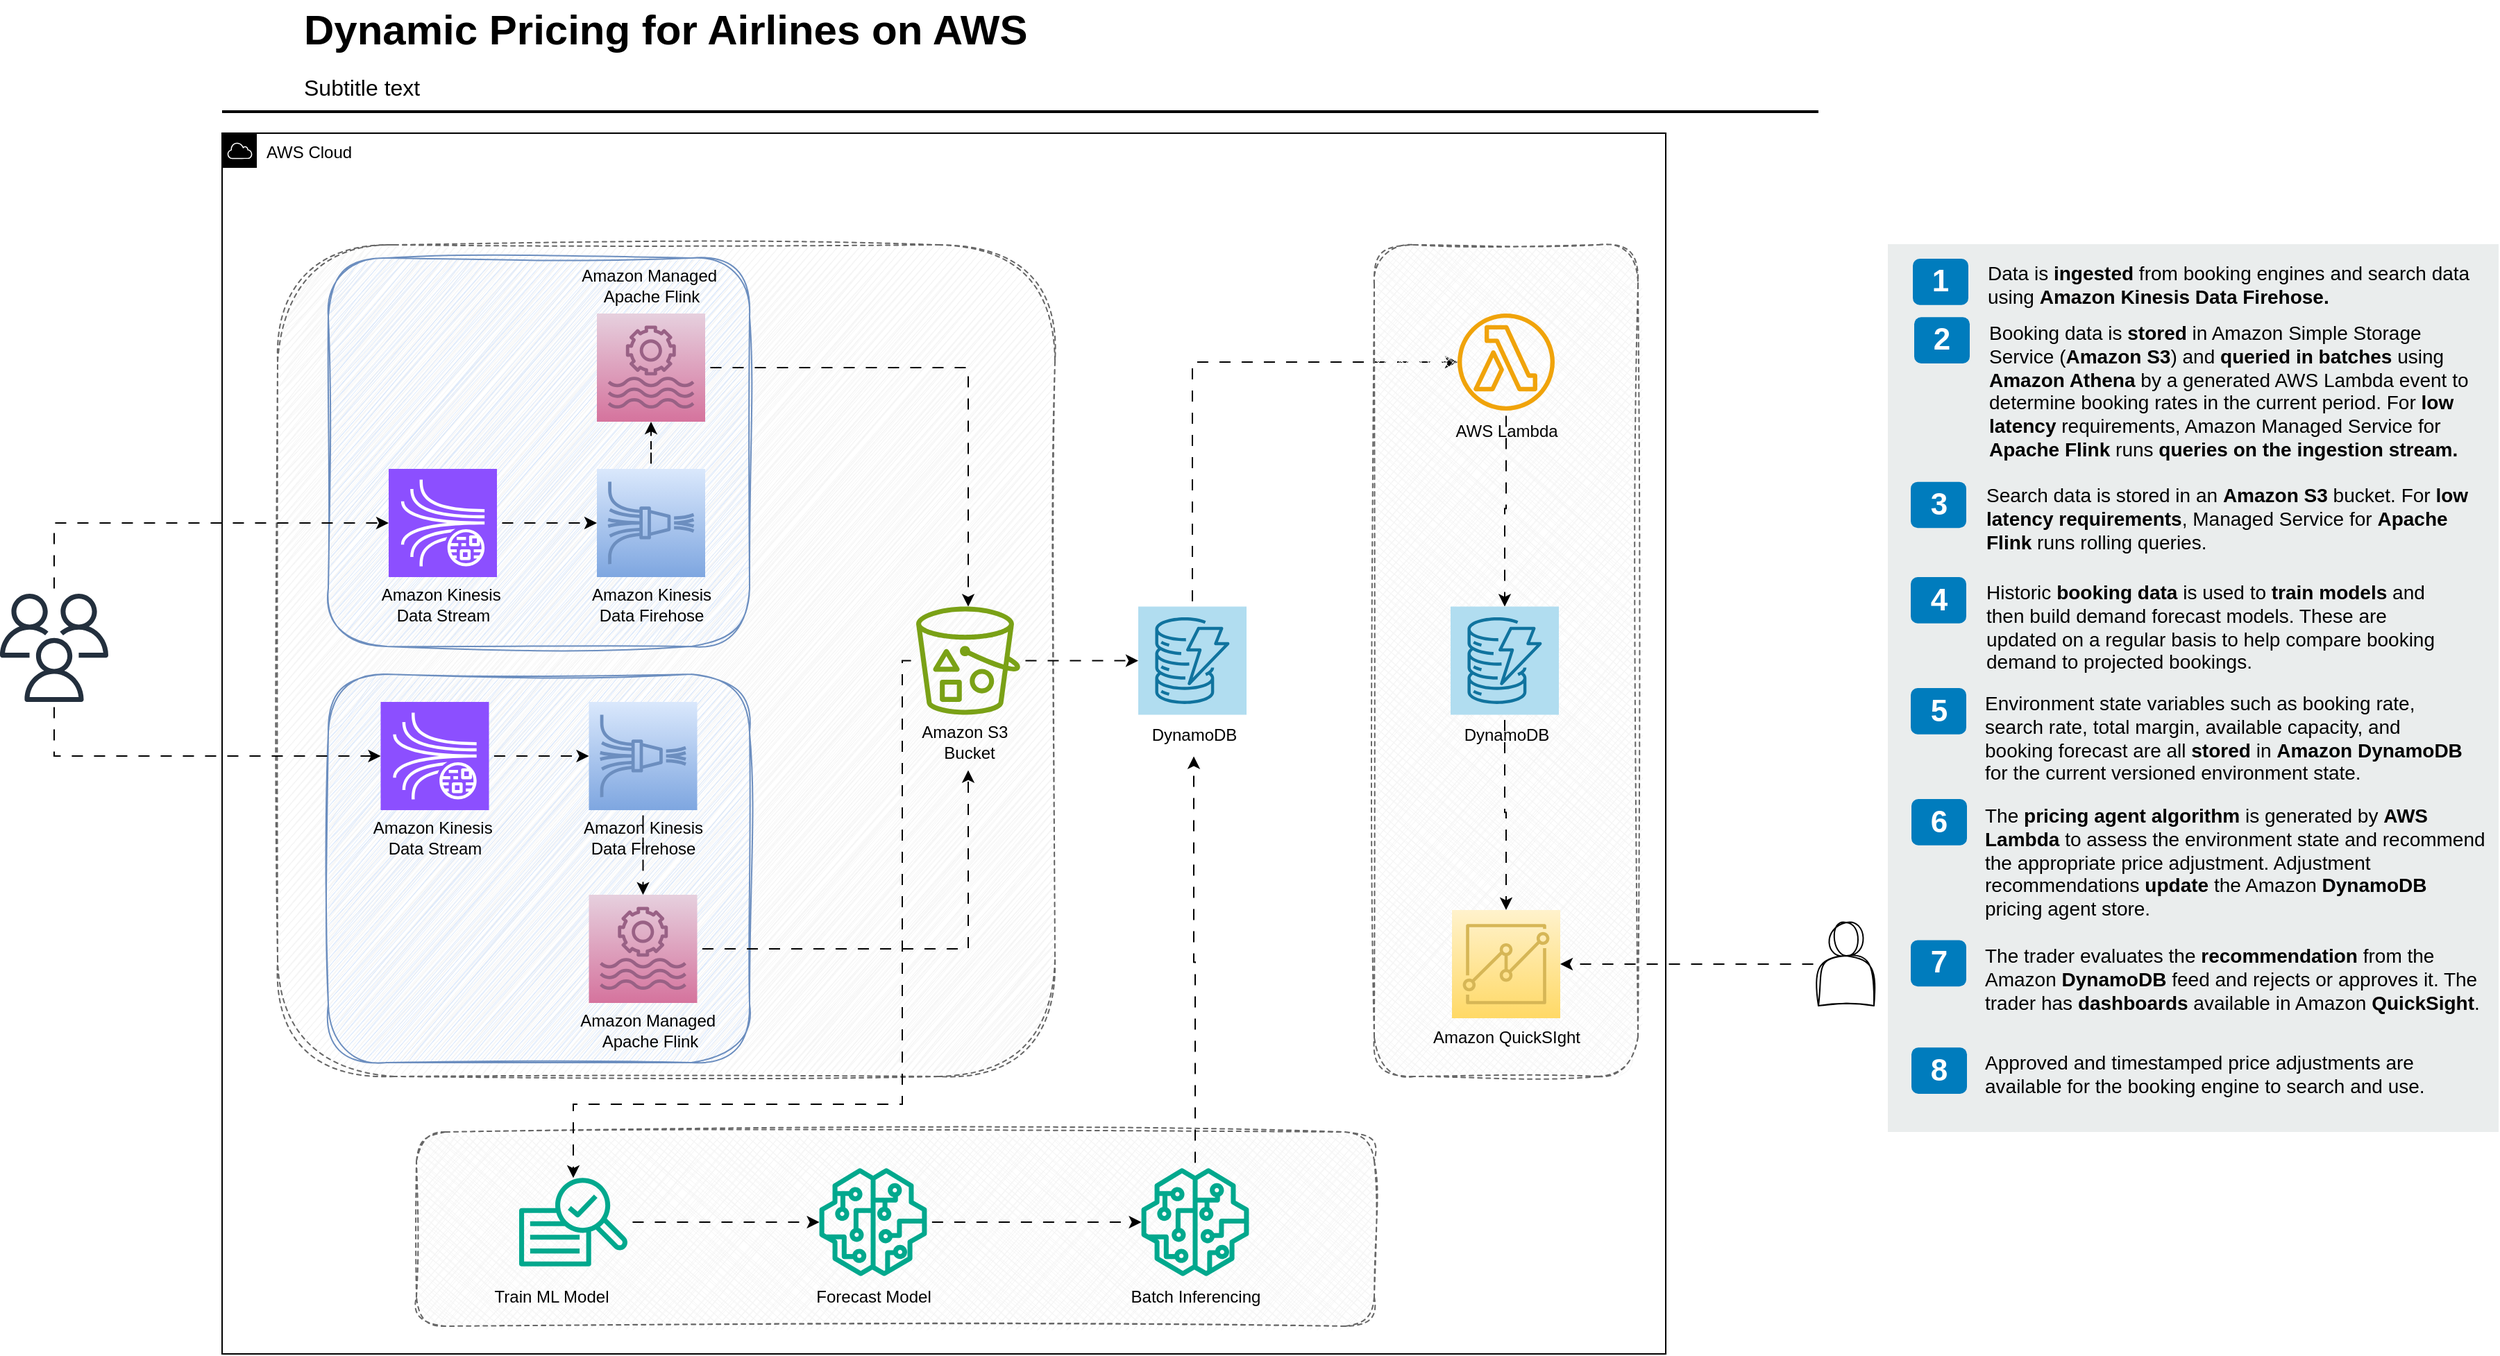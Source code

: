 <mxfile version="24.7.4">
  <diagram id="Ht1M8jgEwFfnCIfOTk4-" name="Page-1">
    <mxGraphModel dx="2309" dy="806" grid="1" gridSize="10" guides="1" tooltips="1" connect="1" arrows="1" fold="1" page="1" pageScale="1" pageWidth="1169" pageHeight="827" math="0" shadow="0">
      <root>
        <mxCell id="0" />
        <mxCell id="1" parent="0" />
        <mxCell id="-QjtrjUzRDEMRZ5MF8oH-47" value="Dynamic Pricing for Airlines on AWS" style="text;html=1;resizable=0;points=[];autosize=1;align=left;verticalAlign=top;spacingTop=-4;fontSize=30;fontStyle=1" parent="1" vertex="1">
          <mxGeometry x="56.5" y="64.5" width="510" height="40" as="geometry" />
        </mxCell>
        <mxCell id="-QjtrjUzRDEMRZ5MF8oH-48" value="Subtitle text&lt;br style=&quot;font-size: 16px&quot;&gt;" style="text;html=1;resizable=0;points=[];autosize=1;align=left;verticalAlign=top;spacingTop=-4;fontSize=16;" parent="1" vertex="1">
          <mxGeometry x="56.5" y="114.5" width="100" height="20" as="geometry" />
        </mxCell>
        <mxCell id="SCVMTBWpLvtzJIhz15lM-1" value="" style="line;strokeWidth=2;html=1;fontSize=14;" parent="1" vertex="1">
          <mxGeometry y="139.5" width="1150" height="10" as="geometry" />
        </mxCell>
        <mxCell id="BbXFBSCTHNXguyg0V_PA-1" value="AWS Cloud" style="points=[[0,0],[0.25,0],[0.5,0],[0.75,0],[1,0],[1,0.25],[1,0.5],[1,0.75],[1,1],[0.75,1],[0.5,1],[0.25,1],[0,1],[0,0.75],[0,0.5],[0,0.25]];outlineConnect=0;html=1;whiteSpace=wrap;fontSize=12;fontStyle=0;container=1;pointerEvents=0;collapsible=0;recursiveResize=0;shape=mxgraph.aws4.group;grIcon=mxgraph.aws4.group_aws_cloud;verticalAlign=top;align=left;spacingLeft=30;dashed=0;" parent="1" vertex="1">
          <mxGeometry y="160" width="1040" height="880" as="geometry" />
        </mxCell>
        <mxCell id="nVxsjFVYYI63gNsHiGVo-36" style="edgeStyle=orthogonalEdgeStyle;shape=connector;rounded=0;hachureGap=4;orthogonalLoop=1;jettySize=auto;html=1;strokeColor=default;align=center;verticalAlign=middle;fontFamily=Architects Daughter;fontSource=https%3A%2F%2Ffonts.googleapis.com%2Fcss%3Ffamily%3DArchitects%2BDaughter;fontSize=11;fontColor=default;labelBackgroundColor=default;endArrow=classic;flowAnimation=1;" edge="1" parent="BbXFBSCTHNXguyg0V_PA-1" source="nVxsjFVYYI63gNsHiGVo-1" target="nVxsjFVYYI63gNsHiGVo-5">
          <mxGeometry relative="1" as="geometry">
            <Array as="points">
              <mxPoint x="699" y="165" />
            </Array>
          </mxGeometry>
        </mxCell>
        <mxCell id="nVxsjFVYYI63gNsHiGVo-1" value="" style="points=[[0,0,0],[0.25,0,0],[0.5,0,0],[0.75,0,0],[1,0,0],[0,1,0],[0.25,1,0],[0.5,1,0],[0.75,1,0],[1,1,0],[0,0.25,0],[0,0.5,0],[0,0.75,0],[1,0.25,0],[1,0.5,0],[1,0.75,0]];outlineConnect=0;fillColor=#b1ddf0;strokeColor=#10739e;verticalLabelPosition=bottom;verticalAlign=top;align=center;html=1;fontSize=12;fontStyle=0;aspect=fixed;shape=mxgraph.aws4.resourceIcon;resIcon=mxgraph.aws4.dynamodb;fillStyle=auto;shadow=0;" vertex="1" parent="BbXFBSCTHNXguyg0V_PA-1">
          <mxGeometry x="660" y="341.25" width="78" height="78" as="geometry" />
        </mxCell>
        <mxCell id="nVxsjFVYYI63gNsHiGVo-3" value="DynamoDB" style="text;html=1;align=center;verticalAlign=middle;resizable=0;points=[];autosize=1;strokeColor=none;fillColor=none;" vertex="1" parent="BbXFBSCTHNXguyg0V_PA-1">
          <mxGeometry x="660" y="419.25" width="80" height="30" as="geometry" />
        </mxCell>
        <mxCell id="nVxsjFVYYI63gNsHiGVo-22" value="" style="group;rounded=1;sketch=1;curveFitting=1;jiggle=2;" vertex="1" connectable="0" parent="BbXFBSCTHNXguyg0V_PA-1">
          <mxGeometry x="140" y="720" width="690" height="140" as="geometry" />
        </mxCell>
        <mxCell id="nVxsjFVYYI63gNsHiGVo-15" value="" style="whiteSpace=wrap;html=1;dashed=1;fillColor=#f5f5f5;gradientColor=#b3b3b3;strokeColor=#666666;rounded=1;sketch=1;curveFitting=1;jiggle=2;fillStyle=cross-hatch;" vertex="1" parent="nVxsjFVYYI63gNsHiGVo-22">
          <mxGeometry width="690" height="140" as="geometry" />
        </mxCell>
        <mxCell id="nVxsjFVYYI63gNsHiGVo-40" style="edgeStyle=orthogonalEdgeStyle;shape=connector;rounded=0;hachureGap=4;orthogonalLoop=1;jettySize=auto;html=1;strokeColor=default;align=center;verticalAlign=middle;fontFamily=Architects Daughter;fontSource=https%3A%2F%2Ffonts.googleapis.com%2Fcss%3Ffamily%3DArchitects%2BDaughter;fontSize=11;fontColor=default;labelBackgroundColor=default;endArrow=classic;flowAnimation=1;" edge="1" parent="nVxsjFVYYI63gNsHiGVo-22" source="nVxsjFVYYI63gNsHiGVo-16" target="nVxsjFVYYI63gNsHiGVo-17">
          <mxGeometry relative="1" as="geometry" />
        </mxCell>
        <mxCell id="nVxsjFVYYI63gNsHiGVo-16" value="" style="sketch=0;outlineConnect=0;fontColor=#232F3E;gradientColor=none;fillColor=#01A88D;strokeColor=none;dashed=0;verticalLabelPosition=bottom;verticalAlign=top;align=center;html=1;fontSize=12;fontStyle=0;aspect=fixed;pointerEvents=1;shape=mxgraph.aws4.sagemaker_train;" vertex="1" parent="nVxsjFVYYI63gNsHiGVo-22">
          <mxGeometry x="74" y="32.5" width="78" height="65" as="geometry" />
        </mxCell>
        <mxCell id="nVxsjFVYYI63gNsHiGVo-41" style="edgeStyle=orthogonalEdgeStyle;shape=connector;rounded=0;hachureGap=4;orthogonalLoop=1;jettySize=auto;html=1;strokeColor=default;align=center;verticalAlign=middle;fontFamily=Architects Daughter;fontSource=https%3A%2F%2Ffonts.googleapis.com%2Fcss%3Ffamily%3DArchitects%2BDaughter;fontSize=11;fontColor=default;labelBackgroundColor=default;endArrow=classic;flowAnimation=1;" edge="1" parent="nVxsjFVYYI63gNsHiGVo-22" source="nVxsjFVYYI63gNsHiGVo-17" target="nVxsjFVYYI63gNsHiGVo-18">
          <mxGeometry relative="1" as="geometry" />
        </mxCell>
        <mxCell id="nVxsjFVYYI63gNsHiGVo-17" value="" style="sketch=0;outlineConnect=0;fontColor=#232F3E;gradientColor=none;fillColor=#01A88D;strokeColor=none;dashed=0;verticalLabelPosition=bottom;verticalAlign=top;align=center;html=1;fontSize=12;fontStyle=0;aspect=fixed;pointerEvents=1;shape=mxgraph.aws4.sagemaker_model;" vertex="1" parent="nVxsjFVYYI63gNsHiGVo-22">
          <mxGeometry x="290" y="26" width="78" height="78" as="geometry" />
        </mxCell>
        <mxCell id="nVxsjFVYYI63gNsHiGVo-18" value="" style="sketch=0;outlineConnect=0;fontColor=#232F3E;gradientColor=none;fillColor=#01A88D;strokeColor=none;dashed=0;verticalLabelPosition=bottom;verticalAlign=top;align=center;html=1;fontSize=12;fontStyle=0;aspect=fixed;pointerEvents=1;shape=mxgraph.aws4.sagemaker_model;" vertex="1" parent="nVxsjFVYYI63gNsHiGVo-22">
          <mxGeometry x="522" y="26" width="78" height="78" as="geometry" />
        </mxCell>
        <mxCell id="nVxsjFVYYI63gNsHiGVo-19" value="Train ML Model" style="text;html=1;align=center;verticalAlign=middle;resizable=0;points=[];autosize=1;strokeColor=none;fillColor=none;" vertex="1" parent="nVxsjFVYYI63gNsHiGVo-22">
          <mxGeometry x="42" y="104" width="110" height="30" as="geometry" />
        </mxCell>
        <mxCell id="nVxsjFVYYI63gNsHiGVo-20" value="Forecast Model" style="text;html=1;align=center;verticalAlign=middle;resizable=0;points=[];autosize=1;strokeColor=none;fillColor=none;" vertex="1" parent="nVxsjFVYYI63gNsHiGVo-22">
          <mxGeometry x="274" y="104" width="110" height="30" as="geometry" />
        </mxCell>
        <mxCell id="nVxsjFVYYI63gNsHiGVo-21" value="Batch Inferencing" style="text;html=1;align=center;verticalAlign=middle;resizable=0;points=[];autosize=1;strokeColor=none;fillColor=none;" vertex="1" parent="nVxsjFVYYI63gNsHiGVo-22">
          <mxGeometry x="501" y="104" width="120" height="30" as="geometry" />
        </mxCell>
        <mxCell id="nVxsjFVYYI63gNsHiGVo-23" value="" style="group" vertex="1" connectable="0" parent="BbXFBSCTHNXguyg0V_PA-1">
          <mxGeometry x="40" y="80.5" width="560" height="599.5" as="geometry" />
        </mxCell>
        <mxCell id="BbXFBSCTHNXguyg0V_PA-3" value="" style="whiteSpace=wrap;html=1;fillColor=#f5f5f5;strokeColor=#666666;dashed=1;gradientColor=#b3b3b3;rounded=1;sketch=1;curveFitting=1;jiggle=2;fillStyle=zigzag;" parent="nVxsjFVYYI63gNsHiGVo-23" vertex="1">
          <mxGeometry width="560" height="599.5" as="geometry" />
        </mxCell>
        <mxCell id="BbXFBSCTHNXguyg0V_PA-4" value="" style="whiteSpace=wrap;html=1;fillColor=#dae8fc;strokeColor=#6c8ebf;rounded=1;sketch=1;curveFitting=1;jiggle=2;" parent="nVxsjFVYYI63gNsHiGVo-23" vertex="1">
          <mxGeometry x="36.5" y="9.5" width="303.5" height="280" as="geometry" />
        </mxCell>
        <mxCell id="BbXFBSCTHNXguyg0V_PA-5" value="" style="whiteSpace=wrap;html=1;fillColor=#dae8fc;strokeColor=#6c8ebf;rounded=1;sketch=1;curveFitting=1;jiggle=2;" parent="nVxsjFVYYI63gNsHiGVo-23" vertex="1">
          <mxGeometry x="36.5" y="309.5" width="303.5" height="280" as="geometry" />
        </mxCell>
        <mxCell id="nVxsjFVYYI63gNsHiGVo-29" value="" style="edgeStyle=orthogonalEdgeStyle;shape=connector;rounded=0;hachureGap=4;orthogonalLoop=1;jettySize=auto;html=1;strokeColor=default;align=center;verticalAlign=middle;fontFamily=Architects Daughter;fontSource=https%3A%2F%2Ffonts.googleapis.com%2Fcss%3Ffamily%3DArchitects%2BDaughter;fontSize=11;fontColor=default;labelBackgroundColor=default;endArrow=classic;flowAnimation=1;entryX=0;entryY=0.5;entryDx=0;entryDy=0;entryPerimeter=0;" edge="1" parent="nVxsjFVYYI63gNsHiGVo-23" source="BbXFBSCTHNXguyg0V_PA-6" target="BbXFBSCTHNXguyg0V_PA-8">
          <mxGeometry relative="1" as="geometry" />
        </mxCell>
        <mxCell id="BbXFBSCTHNXguyg0V_PA-6" value="" style="sketch=0;points=[[0,0,0],[0.25,0,0],[0.5,0,0],[0.75,0,0],[1,0,0],[0,1,0],[0.25,1,0],[0.5,1,0],[0.75,1,0],[1,1,0],[0,0.25,0],[0,0.5,0],[0,0.75,0],[1,0.25,0],[1,0.5,0],[1,0.75,0]];outlineConnect=0;fontColor=#232F3E;fillColor=#8C4FFF;strokeColor=#ffffff;dashed=0;verticalLabelPosition=bottom;verticalAlign=top;align=center;html=1;fontSize=12;fontStyle=0;aspect=fixed;shape=mxgraph.aws4.resourceIcon;resIcon=mxgraph.aws4.kinesis_data_streams;" parent="nVxsjFVYYI63gNsHiGVo-23" vertex="1">
          <mxGeometry x="80" y="161.5" width="78" height="78" as="geometry" />
        </mxCell>
        <mxCell id="BbXFBSCTHNXguyg0V_PA-7" value="&lt;div&gt;Amazon Kinesis&amp;nbsp;&lt;/div&gt;&lt;div&gt;Data Stream&lt;/div&gt;" style="text;html=1;align=center;verticalAlign=middle;resizable=0;points=[];autosize=1;strokeColor=none;fillColor=none;" parent="nVxsjFVYYI63gNsHiGVo-23" vertex="1">
          <mxGeometry x="64" y="239.5" width="110" height="40" as="geometry" />
        </mxCell>
        <mxCell id="nVxsjFVYYI63gNsHiGVo-30" style="edgeStyle=orthogonalEdgeStyle;shape=connector;rounded=0;hachureGap=4;orthogonalLoop=1;jettySize=auto;html=1;strokeColor=default;align=center;verticalAlign=middle;fontFamily=Architects Daughter;fontSource=https%3A%2F%2Ffonts.googleapis.com%2Fcss%3Ffamily%3DArchitects%2BDaughter;fontSize=11;fontColor=default;labelBackgroundColor=default;endArrow=classic;flowAnimation=1;" edge="1" parent="nVxsjFVYYI63gNsHiGVo-23" source="BbXFBSCTHNXguyg0V_PA-8" target="BbXFBSCTHNXguyg0V_PA-10">
          <mxGeometry relative="1" as="geometry" />
        </mxCell>
        <mxCell id="BbXFBSCTHNXguyg0V_PA-8" value="" style="sketch=0;points=[[0,0,0],[0.25,0,0],[0.5,0,0],[0.75,0,0],[1,0,0],[0,1,0],[0.25,1,0],[0.5,1,0],[0.75,1,0],[1,1,0],[0,0.25,0],[0,0.5,0],[0,0.75,0],[1,0.25,0],[1,0.5,0],[1,0.75,0]];outlineConnect=0;fillColor=#dae8fc;strokeColor=#6c8ebf;dashed=0;verticalLabelPosition=bottom;verticalAlign=top;align=center;html=1;fontSize=12;fontStyle=0;aspect=fixed;shape=mxgraph.aws4.resourceIcon;resIcon=mxgraph.aws4.kinesis_data_firehose;gradientColor=#7ea6e0;" parent="nVxsjFVYYI63gNsHiGVo-23" vertex="1">
          <mxGeometry x="230" y="161.5" width="78" height="78" as="geometry" />
        </mxCell>
        <mxCell id="BbXFBSCTHNXguyg0V_PA-9" value="&lt;div&gt;Amazon Kinesis&lt;/div&gt;&lt;div&gt;Data Firehose&lt;br&gt;&lt;/div&gt;" style="text;html=1;align=center;verticalAlign=middle;resizable=0;points=[];autosize=1;strokeColor=none;fillColor=none;" parent="nVxsjFVYYI63gNsHiGVo-23" vertex="1">
          <mxGeometry x="214" y="239.5" width="110" height="40" as="geometry" />
        </mxCell>
        <mxCell id="nVxsjFVYYI63gNsHiGVo-33" style="edgeStyle=orthogonalEdgeStyle;shape=connector;rounded=0;hachureGap=4;orthogonalLoop=1;jettySize=auto;html=1;strokeColor=default;align=center;verticalAlign=middle;fontFamily=Architects Daughter;fontSource=https%3A%2F%2Ffonts.googleapis.com%2Fcss%3Ffamily%3DArchitects%2BDaughter;fontSize=11;fontColor=default;labelBackgroundColor=default;endArrow=classic;flowAnimation=1;" edge="1" parent="nVxsjFVYYI63gNsHiGVo-23" source="BbXFBSCTHNXguyg0V_PA-10" target="BbXFBSCTHNXguyg0V_PA-18">
          <mxGeometry relative="1" as="geometry" />
        </mxCell>
        <mxCell id="BbXFBSCTHNXguyg0V_PA-10" value="" style="sketch=0;points=[[0,0,0],[0.25,0,0],[0.5,0,0],[0.75,0,0],[1,0,0],[0,1,0],[0.25,1,0],[0.5,1,0],[0.75,1,0],[1,1,0],[0,0.25,0],[0,0.5,0],[0,0.75,0],[1,0.25,0],[1,0.5,0],[1,0.75,0]];outlineConnect=0;fillColor=#e6d0de;strokeColor=#996185;dashed=0;verticalLabelPosition=bottom;verticalAlign=top;align=center;html=1;fontSize=12;fontStyle=0;aspect=fixed;shape=mxgraph.aws4.resourceIcon;resIcon=mxgraph.aws4.managed_service_for_apache_flink;gradientColor=#d5739d;" parent="nVxsjFVYYI63gNsHiGVo-23" vertex="1">
          <mxGeometry x="230" y="49.5" width="78" height="78" as="geometry" />
        </mxCell>
        <mxCell id="BbXFBSCTHNXguyg0V_PA-11" value="&lt;div&gt;Amazon Managed&amp;nbsp;&lt;/div&gt;&lt;div&gt;Apache Flink&lt;/div&gt;" style="text;html=1;align=center;verticalAlign=middle;resizable=0;points=[];autosize=1;strokeColor=none;fillColor=none;" parent="nVxsjFVYYI63gNsHiGVo-23" vertex="1">
          <mxGeometry x="209" y="9.5" width="120" height="40" as="geometry" />
        </mxCell>
        <mxCell id="nVxsjFVYYI63gNsHiGVo-31" value="" style="edgeStyle=orthogonalEdgeStyle;shape=connector;rounded=0;hachureGap=4;orthogonalLoop=1;jettySize=auto;html=1;strokeColor=default;align=center;verticalAlign=middle;fontFamily=Architects Daughter;fontSource=https%3A%2F%2Ffonts.googleapis.com%2Fcss%3Ffamily%3DArchitects%2BDaughter;fontSize=11;fontColor=default;labelBackgroundColor=default;endArrow=classic;flowAnimation=1;" edge="1" parent="nVxsjFVYYI63gNsHiGVo-23" source="BbXFBSCTHNXguyg0V_PA-12" target="BbXFBSCTHNXguyg0V_PA-14">
          <mxGeometry relative="1" as="geometry" />
        </mxCell>
        <mxCell id="BbXFBSCTHNXguyg0V_PA-12" value="" style="sketch=0;points=[[0,0,0],[0.25,0,0],[0.5,0,0],[0.75,0,0],[1,0,0],[0,1,0],[0.25,1,0],[0.5,1,0],[0.75,1,0],[1,1,0],[0,0.25,0],[0,0.5,0],[0,0.75,0],[1,0.25,0],[1,0.5,0],[1,0.75,0]];outlineConnect=0;fontColor=#232F3E;fillColor=#8C4FFF;strokeColor=#ffffff;dashed=0;verticalLabelPosition=bottom;verticalAlign=top;align=center;html=1;fontSize=12;fontStyle=0;aspect=fixed;shape=mxgraph.aws4.resourceIcon;resIcon=mxgraph.aws4.kinesis_data_streams;" parent="nVxsjFVYYI63gNsHiGVo-23" vertex="1">
          <mxGeometry x="74.25" y="329.5" width="78" height="78" as="geometry" />
        </mxCell>
        <mxCell id="BbXFBSCTHNXguyg0V_PA-13" value="&lt;div&gt;Amazon Kinesis&amp;nbsp;&lt;/div&gt;&lt;div&gt;Data Stream&lt;/div&gt;" style="text;html=1;align=center;verticalAlign=middle;resizable=0;points=[];autosize=1;strokeColor=none;fillColor=none;" parent="nVxsjFVYYI63gNsHiGVo-23" vertex="1">
          <mxGeometry x="58.25" y="407.5" width="110" height="40" as="geometry" />
        </mxCell>
        <mxCell id="BbXFBSCTHNXguyg0V_PA-14" value="" style="sketch=0;points=[[0,0,0],[0.25,0,0],[0.5,0,0],[0.75,0,0],[1,0,0],[0,1,0],[0.25,1,0],[0.5,1,0],[0.75,1,0],[1,1,0],[0,0.25,0],[0,0.5,0],[0,0.75,0],[1,0.25,0],[1,0.5,0],[1,0.75,0]];outlineConnect=0;fillColor=#dae8fc;strokeColor=#6c8ebf;dashed=0;verticalLabelPosition=bottom;verticalAlign=top;align=center;html=1;fontSize=12;fontStyle=0;aspect=fixed;shape=mxgraph.aws4.resourceIcon;resIcon=mxgraph.aws4.kinesis_data_firehose;gradientColor=#7ea6e0;" parent="nVxsjFVYYI63gNsHiGVo-23" vertex="1">
          <mxGeometry x="224.25" y="329.5" width="78" height="78" as="geometry" />
        </mxCell>
        <mxCell id="BbXFBSCTHNXguyg0V_PA-15" value="&lt;div&gt;Amazon Kinesis&lt;/div&gt;&lt;div&gt;Data Firehose&lt;br&gt;&lt;/div&gt;" style="text;html=1;align=center;verticalAlign=middle;resizable=0;points=[];autosize=1;strokeColor=none;fillColor=none;" parent="nVxsjFVYYI63gNsHiGVo-23" vertex="1">
          <mxGeometry x="208.25" y="407.5" width="110" height="40" as="geometry" />
        </mxCell>
        <mxCell id="nVxsjFVYYI63gNsHiGVo-34" style="edgeStyle=orthogonalEdgeStyle;shape=connector;rounded=0;hachureGap=4;orthogonalLoop=1;jettySize=auto;html=1;strokeColor=default;align=center;verticalAlign=middle;fontFamily=Architects Daughter;fontSource=https%3A%2F%2Ffonts.googleapis.com%2Fcss%3Ffamily%3DArchitects%2BDaughter;fontSize=11;fontColor=default;labelBackgroundColor=default;endArrow=classic;flowAnimation=1;" edge="1" parent="nVxsjFVYYI63gNsHiGVo-23" source="BbXFBSCTHNXguyg0V_PA-16" target="nVxsjFVYYI63gNsHiGVo-2">
          <mxGeometry relative="1" as="geometry" />
        </mxCell>
        <mxCell id="BbXFBSCTHNXguyg0V_PA-16" value="" style="sketch=0;points=[[0,0,0],[0.25,0,0],[0.5,0,0],[0.75,0,0],[1,0,0],[0,1,0],[0.25,1,0],[0.5,1,0],[0.75,1,0],[1,1,0],[0,0.25,0],[0,0.5,0],[0,0.75,0],[1,0.25,0],[1,0.5,0],[1,0.75,0]];outlineConnect=0;fillColor=#e6d0de;strokeColor=#996185;dashed=0;verticalLabelPosition=bottom;verticalAlign=top;align=center;html=1;fontSize=12;fontStyle=0;aspect=fixed;shape=mxgraph.aws4.resourceIcon;resIcon=mxgraph.aws4.managed_service_for_apache_flink;gradientColor=#d5739d;" parent="nVxsjFVYYI63gNsHiGVo-23" vertex="1">
          <mxGeometry x="224.25" y="468.5" width="78" height="78" as="geometry" />
        </mxCell>
        <mxCell id="BbXFBSCTHNXguyg0V_PA-17" value="&lt;div&gt;Amazon Managed&amp;nbsp;&lt;/div&gt;&lt;div&gt;Apache Flink&lt;/div&gt;" style="text;html=1;align=center;verticalAlign=middle;resizable=0;points=[];autosize=1;strokeColor=none;fillColor=none;" parent="nVxsjFVYYI63gNsHiGVo-23" vertex="1">
          <mxGeometry x="208.25" y="546.5" width="120" height="40" as="geometry" />
        </mxCell>
        <mxCell id="BbXFBSCTHNXguyg0V_PA-18" value="" style="sketch=0;outlineConnect=0;fontColor=#232F3E;gradientColor=none;fillColor=#7AA116;strokeColor=none;dashed=0;verticalLabelPosition=bottom;verticalAlign=top;align=center;html=1;fontSize=12;fontStyle=0;aspect=fixed;pointerEvents=1;shape=mxgraph.aws4.bucket_with_objects;" parent="nVxsjFVYYI63gNsHiGVo-23" vertex="1">
          <mxGeometry x="460" y="260.75" width="75" height="78" as="geometry" />
        </mxCell>
        <mxCell id="nVxsjFVYYI63gNsHiGVo-2" value="&lt;div&gt;Amazon S3&amp;nbsp;&amp;nbsp;&lt;/div&gt;&lt;div&gt;Bucket&lt;/div&gt;" style="text;html=1;align=center;verticalAlign=middle;resizable=0;points=[];autosize=1;strokeColor=none;fillColor=none;" vertex="1" parent="nVxsjFVYYI63gNsHiGVo-23">
          <mxGeometry x="452.5" y="338.75" width="90" height="40" as="geometry" />
        </mxCell>
        <mxCell id="nVxsjFVYYI63gNsHiGVo-32" style="edgeStyle=orthogonalEdgeStyle;shape=connector;rounded=0;hachureGap=4;orthogonalLoop=1;jettySize=auto;html=1;entryX=0.5;entryY=0;entryDx=0;entryDy=0;entryPerimeter=0;strokeColor=default;align=center;verticalAlign=middle;fontFamily=Architects Daughter;fontSource=https%3A%2F%2Ffonts.googleapis.com%2Fcss%3Ffamily%3DArchitects%2BDaughter;fontSize=11;fontColor=default;labelBackgroundColor=default;endArrow=classic;flowAnimation=1;" edge="1" parent="nVxsjFVYYI63gNsHiGVo-23" source="BbXFBSCTHNXguyg0V_PA-14" target="BbXFBSCTHNXguyg0V_PA-16">
          <mxGeometry relative="1" as="geometry" />
        </mxCell>
        <mxCell id="nVxsjFVYYI63gNsHiGVo-24" value="" style="group;rounded=1;arcSize=29;sketch=1;curveFitting=1;jiggle=2;" vertex="1" connectable="0" parent="BbXFBSCTHNXguyg0V_PA-1">
          <mxGeometry x="830" y="80.5" width="190" height="599.5" as="geometry" />
        </mxCell>
        <mxCell id="nVxsjFVYYI63gNsHiGVo-4" value="" style="whiteSpace=wrap;html=1;fillColor=#f5f5f5;strokeColor=#666666;dashed=1;gradientColor=#b3b3b3;rounded=1;sketch=1;curveFitting=1;jiggle=2;fillStyle=cross-hatch;" vertex="1" parent="nVxsjFVYYI63gNsHiGVo-24">
          <mxGeometry width="190" height="599.5" as="geometry" />
        </mxCell>
        <mxCell id="nVxsjFVYYI63gNsHiGVo-37" style="edgeStyle=orthogonalEdgeStyle;shape=connector;rounded=0;hachureGap=4;orthogonalLoop=1;jettySize=auto;html=1;strokeColor=default;align=center;verticalAlign=middle;fontFamily=Architects Daughter;fontSource=https%3A%2F%2Ffonts.googleapis.com%2Fcss%3Ffamily%3DArchitects%2BDaughter;fontSize=11;fontColor=default;labelBackgroundColor=default;endArrow=classic;flowAnimation=1;" edge="1" parent="nVxsjFVYYI63gNsHiGVo-24" source="nVxsjFVYYI63gNsHiGVo-5" target="nVxsjFVYYI63gNsHiGVo-7">
          <mxGeometry relative="1" as="geometry" />
        </mxCell>
        <mxCell id="nVxsjFVYYI63gNsHiGVo-5" value="" style="sketch=0;outlineConnect=0;fillColor=#f0a30a;strokeColor=#BD7000;dashed=0;verticalLabelPosition=bottom;verticalAlign=top;align=center;html=1;fontSize=12;fontStyle=0;aspect=fixed;pointerEvents=1;shape=mxgraph.aws4.lambda_function;fontColor=#000000;" vertex="1" parent="nVxsjFVYYI63gNsHiGVo-24">
          <mxGeometry x="60" y="49.5" width="70" height="70" as="geometry" />
        </mxCell>
        <mxCell id="nVxsjFVYYI63gNsHiGVo-6" value="AWS Lambda" style="text;html=1;align=center;verticalAlign=middle;resizable=0;points=[];autosize=1;strokeColor=none;fillColor=none;" vertex="1" parent="nVxsjFVYYI63gNsHiGVo-24">
          <mxGeometry x="45" y="119.5" width="100" height="30" as="geometry" />
        </mxCell>
        <mxCell id="nVxsjFVYYI63gNsHiGVo-38" style="edgeStyle=orthogonalEdgeStyle;shape=connector;rounded=0;hachureGap=4;orthogonalLoop=1;jettySize=auto;html=1;strokeColor=default;align=center;verticalAlign=middle;fontFamily=Architects Daughter;fontSource=https%3A%2F%2Ffonts.googleapis.com%2Fcss%3Ffamily%3DArchitects%2BDaughter;fontSize=11;fontColor=default;labelBackgroundColor=default;endArrow=classic;flowAnimation=1;" edge="1" parent="nVxsjFVYYI63gNsHiGVo-24" source="nVxsjFVYYI63gNsHiGVo-7" target="nVxsjFVYYI63gNsHiGVo-10">
          <mxGeometry relative="1" as="geometry" />
        </mxCell>
        <mxCell id="nVxsjFVYYI63gNsHiGVo-7" value="" style="points=[[0,0,0],[0.25,0,0],[0.5,0,0],[0.75,0,0],[1,0,0],[0,1,0],[0.25,1,0],[0.5,1,0],[0.75,1,0],[1,1,0],[0,0.25,0],[0,0.5,0],[0,0.75,0],[1,0.25,0],[1,0.5,0],[1,0.75,0]];outlineConnect=0;fillColor=#b1ddf0;strokeColor=#10739e;verticalLabelPosition=bottom;verticalAlign=top;align=center;html=1;fontSize=12;fontStyle=0;aspect=fixed;shape=mxgraph.aws4.resourceIcon;resIcon=mxgraph.aws4.dynamodb;fillStyle=auto;shadow=0;" vertex="1" parent="nVxsjFVYYI63gNsHiGVo-24">
          <mxGeometry x="55" y="260.75" width="78" height="78" as="geometry" />
        </mxCell>
        <mxCell id="nVxsjFVYYI63gNsHiGVo-8" value="DynamoDB" style="text;html=1;align=center;verticalAlign=middle;resizable=0;points=[];autosize=1;strokeColor=none;fillColor=none;" vertex="1" parent="nVxsjFVYYI63gNsHiGVo-24">
          <mxGeometry x="55" y="338.75" width="80" height="30" as="geometry" />
        </mxCell>
        <mxCell id="nVxsjFVYYI63gNsHiGVo-10" value="" style="sketch=0;points=[[0,0,0],[0.25,0,0],[0.5,0,0],[0.75,0,0],[1,0,0],[0,1,0],[0.25,1,0],[0.5,1,0],[0.75,1,0],[1,1,0],[0,0.25,0],[0,0.5,0],[0,0.75,0],[1,0.25,0],[1,0.5,0],[1,0.75,0]];outlineConnect=0;fillColor=#fff2cc;strokeColor=#d6b656;dashed=0;verticalLabelPosition=bottom;verticalAlign=top;align=center;html=1;fontSize=12;fontStyle=0;aspect=fixed;shape=mxgraph.aws4.resourceIcon;resIcon=mxgraph.aws4.quicksight;gradientColor=#ffd966;" vertex="1" parent="nVxsjFVYYI63gNsHiGVo-24">
          <mxGeometry x="56" y="479.5" width="78" height="78" as="geometry" />
        </mxCell>
        <mxCell id="nVxsjFVYYI63gNsHiGVo-12" value="Amazon QuickSIght" style="text;html=1;align=center;verticalAlign=middle;resizable=0;points=[];autosize=1;strokeColor=none;fillColor=none;" vertex="1" parent="nVxsjFVYYI63gNsHiGVo-24">
          <mxGeometry x="30" y="556.5" width="130" height="30" as="geometry" />
        </mxCell>
        <mxCell id="nVxsjFVYYI63gNsHiGVo-35" style="edgeStyle=orthogonalEdgeStyle;shape=connector;rounded=0;hachureGap=4;orthogonalLoop=1;jettySize=auto;html=1;entryX=0;entryY=0.5;entryDx=0;entryDy=0;entryPerimeter=0;strokeColor=default;align=center;verticalAlign=middle;fontFamily=Architects Daughter;fontSource=https%3A%2F%2Ffonts.googleapis.com%2Fcss%3Ffamily%3DArchitects%2BDaughter;fontSize=11;fontColor=default;labelBackgroundColor=default;endArrow=classic;flowAnimation=1;" edge="1" parent="BbXFBSCTHNXguyg0V_PA-1" source="BbXFBSCTHNXguyg0V_PA-18" target="nVxsjFVYYI63gNsHiGVo-1">
          <mxGeometry relative="1" as="geometry" />
        </mxCell>
        <mxCell id="nVxsjFVYYI63gNsHiGVo-42" style="edgeStyle=orthogonalEdgeStyle;shape=connector;rounded=0;hachureGap=4;orthogonalLoop=1;jettySize=auto;html=1;strokeColor=default;align=center;verticalAlign=middle;fontFamily=Architects Daughter;fontSource=https%3A%2F%2Ffonts.googleapis.com%2Fcss%3Ffamily%3DArchitects%2BDaughter;fontSize=11;fontColor=default;labelBackgroundColor=default;endArrow=classic;flowAnimation=1;" edge="1" parent="BbXFBSCTHNXguyg0V_PA-1" source="nVxsjFVYYI63gNsHiGVo-18" target="nVxsjFVYYI63gNsHiGVo-3">
          <mxGeometry relative="1" as="geometry" />
        </mxCell>
        <mxCell id="nVxsjFVYYI63gNsHiGVo-43" style="edgeStyle=orthogonalEdgeStyle;shape=connector;rounded=0;hachureGap=4;orthogonalLoop=1;jettySize=auto;html=1;strokeColor=default;align=center;verticalAlign=middle;fontFamily=Architects Daughter;fontSource=https%3A%2F%2Ffonts.googleapis.com%2Fcss%3Ffamily%3DArchitects%2BDaughter;fontSize=11;fontColor=default;labelBackgroundColor=default;endArrow=classic;flowAnimation=1;" edge="1" parent="BbXFBSCTHNXguyg0V_PA-1" source="BbXFBSCTHNXguyg0V_PA-18" target="nVxsjFVYYI63gNsHiGVo-16">
          <mxGeometry relative="1" as="geometry">
            <Array as="points">
              <mxPoint x="490" y="380" />
              <mxPoint x="490" y="700" />
              <mxPoint x="253" y="700" />
            </Array>
          </mxGeometry>
        </mxCell>
        <mxCell id="BbXFBSCTHNXguyg0V_PA-2" value="" style="sketch=0;outlineConnect=0;fontColor=#232F3E;gradientColor=none;fillColor=#232F3D;strokeColor=none;dashed=0;verticalLabelPosition=bottom;verticalAlign=top;align=center;html=1;fontSize=12;fontStyle=0;aspect=fixed;pointerEvents=1;shape=mxgraph.aws4.users;" parent="1" vertex="1">
          <mxGeometry x="-160" y="492" width="78" height="78" as="geometry" />
        </mxCell>
        <mxCell id="nVxsjFVYYI63gNsHiGVo-39" style="edgeStyle=orthogonalEdgeStyle;shape=connector;rounded=0;hachureGap=4;orthogonalLoop=1;jettySize=auto;html=1;strokeColor=default;align=center;verticalAlign=middle;fontFamily=Architects Daughter;fontSource=https%3A%2F%2Ffonts.googleapis.com%2Fcss%3Ffamily%3DArchitects%2BDaughter;fontSize=11;fontColor=default;labelBackgroundColor=default;endArrow=classic;flowAnimation=1;" edge="1" parent="1" source="nVxsjFVYYI63gNsHiGVo-26" target="nVxsjFVYYI63gNsHiGVo-10">
          <mxGeometry relative="1" as="geometry" />
        </mxCell>
        <mxCell id="nVxsjFVYYI63gNsHiGVo-26" value="" style="shape=actor;whiteSpace=wrap;html=1;sketch=1;hachureGap=4;jiggle=2;curveFitting=1;fontFamily=Architects Daughter;fontSource=https%3A%2F%2Ffonts.googleapis.com%2Fcss%3Ffamily%3DArchitects%2BDaughter;" vertex="1" parent="1">
          <mxGeometry x="1150" y="729" width="40" height="60" as="geometry" />
        </mxCell>
        <mxCell id="nVxsjFVYYI63gNsHiGVo-27" style="edgeStyle=orthogonalEdgeStyle;rounded=0;hachureGap=4;orthogonalLoop=1;jettySize=auto;html=1;entryX=0;entryY=0.5;entryDx=0;entryDy=0;entryPerimeter=0;fontFamily=Architects Daughter;fontSource=https%3A%2F%2Ffonts.googleapis.com%2Fcss%3Ffamily%3DArchitects%2BDaughter;flowAnimation=1;" edge="1" parent="1" source="BbXFBSCTHNXguyg0V_PA-2" target="BbXFBSCTHNXguyg0V_PA-6">
          <mxGeometry relative="1" as="geometry">
            <Array as="points">
              <mxPoint x="-121" y="441" />
            </Array>
          </mxGeometry>
        </mxCell>
        <mxCell id="nVxsjFVYYI63gNsHiGVo-28" style="edgeStyle=orthogonalEdgeStyle;shape=connector;rounded=0;hachureGap=4;orthogonalLoop=1;jettySize=auto;html=1;entryX=0;entryY=0.5;entryDx=0;entryDy=0;entryPerimeter=0;strokeColor=default;align=center;verticalAlign=middle;fontFamily=Architects Daughter;fontSource=https%3A%2F%2Ffonts.googleapis.com%2Fcss%3Ffamily%3DArchitects%2BDaughter;fontSize=11;fontColor=default;labelBackgroundColor=default;endArrow=classic;flowAnimation=1;" edge="1" parent="1" source="BbXFBSCTHNXguyg0V_PA-2" target="BbXFBSCTHNXguyg0V_PA-12">
          <mxGeometry relative="1" as="geometry">
            <Array as="points">
              <mxPoint x="-121" y="609" />
            </Array>
          </mxGeometry>
        </mxCell>
        <mxCell id="7OVz4w7n9kzEPWy-4BBC-3" value="" style="rounded=0;whiteSpace=wrap;html=1;fillColor=#EAEDED;fontSize=22;fontColor=#FFFFFF;strokeColor=none;labelBackgroundColor=none;" parent="1" vertex="1">
          <mxGeometry x="1200" y="240" width="440" height="640" as="geometry" />
        </mxCell>
        <mxCell id="7OVz4w7n9kzEPWy-4BBC-4" value="1" style="rounded=1;whiteSpace=wrap;html=1;fillColor=#007CBD;strokeColor=none;fontColor=#FFFFFF;fontStyle=1;fontSize=22;labelBackgroundColor=none;" parent="1" vertex="1">
          <mxGeometry x="1218" y="250.525" width="40" height="33.328" as="geometry" />
        </mxCell>
        <mxCell id="7OVz4w7n9kzEPWy-4BBC-5" value="2" style="rounded=1;whiteSpace=wrap;html=1;fillColor=#007CBD;strokeColor=none;fontColor=#FFFFFF;fontStyle=1;fontSize=22;labelBackgroundColor=none;" parent="1" vertex="1">
          <mxGeometry x="1219" y="292.623" width="40" height="33.328" as="geometry" />
        </mxCell>
        <mxCell id="7OVz4w7n9kzEPWy-4BBC-6" value="3" style="rounded=1;whiteSpace=wrap;html=1;fillColor=#007CBD;strokeColor=none;fontColor=#FFFFFF;fontStyle=1;fontSize=22;labelBackgroundColor=none;" parent="1" vertex="1">
          <mxGeometry x="1216.5" y="411.315" width="40" height="33.328" as="geometry" />
        </mxCell>
        <mxCell id="7OVz4w7n9kzEPWy-4BBC-7" value="4" style="rounded=1;whiteSpace=wrap;html=1;fillColor=#007CBD;strokeColor=none;fontColor=#FFFFFF;fontStyle=1;fontSize=22;labelBackgroundColor=none;" parent="1" vertex="1">
          <mxGeometry x="1216.5" y="480.002" width="40" height="33.328" as="geometry" />
        </mxCell>
        <mxCell id="7OVz4w7n9kzEPWy-4BBC-8" value="5" style="rounded=1;whiteSpace=wrap;html=1;fillColor=#007CBD;strokeColor=none;fontColor=#FFFFFF;fontStyle=1;fontSize=22;labelBackgroundColor=none;" parent="1" vertex="1">
          <mxGeometry x="1216.5" y="559.999" width="40" height="33.328" as="geometry" />
        </mxCell>
        <mxCell id="7OVz4w7n9kzEPWy-4BBC-9" value="6" style="rounded=1;whiteSpace=wrap;html=1;fillColor=#007CBD;strokeColor=none;fontColor=#FFFFFF;fontStyle=1;fontSize=22;labelBackgroundColor=none;" parent="1" vertex="1">
          <mxGeometry x="1217" y="640.0" width="40" height="33.328" as="geometry" />
        </mxCell>
        <mxCell id="7OVz4w7n9kzEPWy-4BBC-10" value="7" style="rounded=1;whiteSpace=wrap;html=1;fillColor=#007CBD;strokeColor=none;fontColor=#FFFFFF;fontStyle=1;fontSize=22;labelBackgroundColor=none;" parent="1" vertex="1">
          <mxGeometry x="1216.5" y="741.737" width="40" height="33.328" as="geometry" />
        </mxCell>
        <mxCell id="7OVz4w7n9kzEPWy-4BBC-11" value="8" style="rounded=1;whiteSpace=wrap;html=1;fillColor=#007CBD;strokeColor=none;fontColor=#FFFFFF;fontStyle=1;fontSize=22;labelBackgroundColor=none;" parent="1" vertex="1">
          <mxGeometry x="1217" y="819.149" width="40" height="33.328" as="geometry" />
        </mxCell>
        <mxCell id="7OVz4w7n9kzEPWy-4BBC-13" value="Data is &lt;b&gt;ingested&lt;/b&gt; from booking engines and search data using &lt;b&gt;Amazon Kinesis Data Firehose.&lt;/b&gt;" style="text;html=1;align=left;verticalAlign=top;spacingTop=-4;fontSize=14;labelBackgroundColor=none;whiteSpace=wrap;" parent="1" vertex="1">
          <mxGeometry x="1269.5" y="250.09" width="350.5" height="33.77" as="geometry" />
        </mxCell>
        <mxCell id="7OVz4w7n9kzEPWy-4BBC-14" value="&lt;div align=&quot;left&quot;&gt;Booking data is &lt;b&gt;stored&lt;/b&gt; in Amazon Simple Storage Service (&lt;b&gt;Amazon S3&lt;/b&gt;) and &lt;b&gt;queried in batches&lt;/b&gt; using &lt;b&gt;Amazon Athena&lt;/b&gt; by a generated AWS Lambda event to determine booking rates in the current period. For &lt;b&gt;low latency&lt;/b&gt; requirements, Amazon Managed Service for &lt;b&gt;Apache Flink&lt;/b&gt; runs &lt;b&gt;queries on the ingestion stream.&lt;/b&gt;&lt;/div&gt;" style="text;html=1;align=left;verticalAlign=top;spacingTop=-4;fontSize=14;labelBackgroundColor=none;whiteSpace=wrap;" parent="1" vertex="1">
          <mxGeometry x="1271" y="293.06" width="359" height="100.86" as="geometry" />
        </mxCell>
        <mxCell id="7OVz4w7n9kzEPWy-4BBC-15" value="Search data is stored in an &lt;b&gt;Amazon S3&lt;/b&gt; bucket. For &lt;b&gt;low latency requirements&lt;/b&gt;, Managed Service for &lt;b&gt;Apache Flink&lt;/b&gt; runs rolling queries." style="text;html=1;align=left;verticalAlign=top;spacingTop=-4;fontSize=14;labelBackgroundColor=none;whiteSpace=wrap;" parent="1" vertex="1">
          <mxGeometry x="1268.5" y="410" width="361.5" height="59.2" as="geometry" />
        </mxCell>
        <mxCell id="7OVz4w7n9kzEPWy-4BBC-16" value="Historic &lt;b&gt;booking data&lt;/b&gt; is used to &lt;b&gt;train models&lt;/b&gt; and then build demand forecast models. These are updated on a regular basis to help compare booking demand to projected bookings." style="text;html=1;align=left;verticalAlign=top;spacingTop=-4;fontSize=14;labelBackgroundColor=none;whiteSpace=wrap;" parent="1" vertex="1">
          <mxGeometry x="1268.5" y="480.44" width="341.5" height="69.56" as="geometry" />
        </mxCell>
        <mxCell id="7OVz4w7n9kzEPWy-4BBC-17" value="Environment state variables such as booking rate, search rate, total margin, available capacity, and booking forecast are all &lt;b&gt;stored&lt;/b&gt; in &lt;b&gt;Amazon DynamoDB&lt;/b&gt; for the current versioned environment state." style="text;html=1;align=left;verticalAlign=top;spacingTop=-4;fontSize=14;labelBackgroundColor=none;whiteSpace=wrap;" parent="1" vertex="1">
          <mxGeometry x="1268" y="560.44" width="352" height="69.56" as="geometry" />
        </mxCell>
        <mxCell id="7OVz4w7n9kzEPWy-4BBC-18" value="The &lt;b&gt;pricing agent&lt;/b&gt; &lt;b&gt;algorithm&lt;/b&gt; is generated by &lt;b&gt;AWS Lambda&lt;/b&gt; to assess the environment state and recommend the appropriate price adjustment. Adjustment recommendations &lt;b&gt;update&lt;/b&gt; the Amazon &lt;b&gt;DynamoDB&lt;/b&gt; pricing agent store." style="text;html=1;align=left;verticalAlign=top;spacingTop=-4;fontSize=14;labelBackgroundColor=none;whiteSpace=wrap;" parent="1" vertex="1">
          <mxGeometry x="1267.5" y="641.32" width="362.5" height="87.82" as="geometry" />
        </mxCell>
        <mxCell id="7OVz4w7n9kzEPWy-4BBC-19" value="The trader evaluates the &lt;b&gt;recommendation&lt;/b&gt; from the Amazon &lt;b&gt;DynamoDB&lt;/b&gt; feed and rejects or approves it. The trader has &lt;b&gt;dashboards&lt;/b&gt; available in Amazon &lt;b&gt;QuickSight&lt;/b&gt;." style="text;html=1;align=left;verticalAlign=top;spacingTop=-4;fontSize=14;labelBackgroundColor=none;whiteSpace=wrap;" parent="1" vertex="1">
          <mxGeometry x="1267.5" y="742.18" width="362.5" height="76.96" as="geometry" />
        </mxCell>
        <mxCell id="7OVz4w7n9kzEPWy-4BBC-20" value="Approved and timestamped price adjustments are available for the booking engine to search and use." style="text;html=1;align=left;verticalAlign=top;spacingTop=-4;fontSize=14;labelBackgroundColor=none;whiteSpace=wrap;" parent="1" vertex="1">
          <mxGeometry x="1267.5" y="819.14" width="342" height="40" as="geometry" />
        </mxCell>
      </root>
    </mxGraphModel>
  </diagram>
</mxfile>
